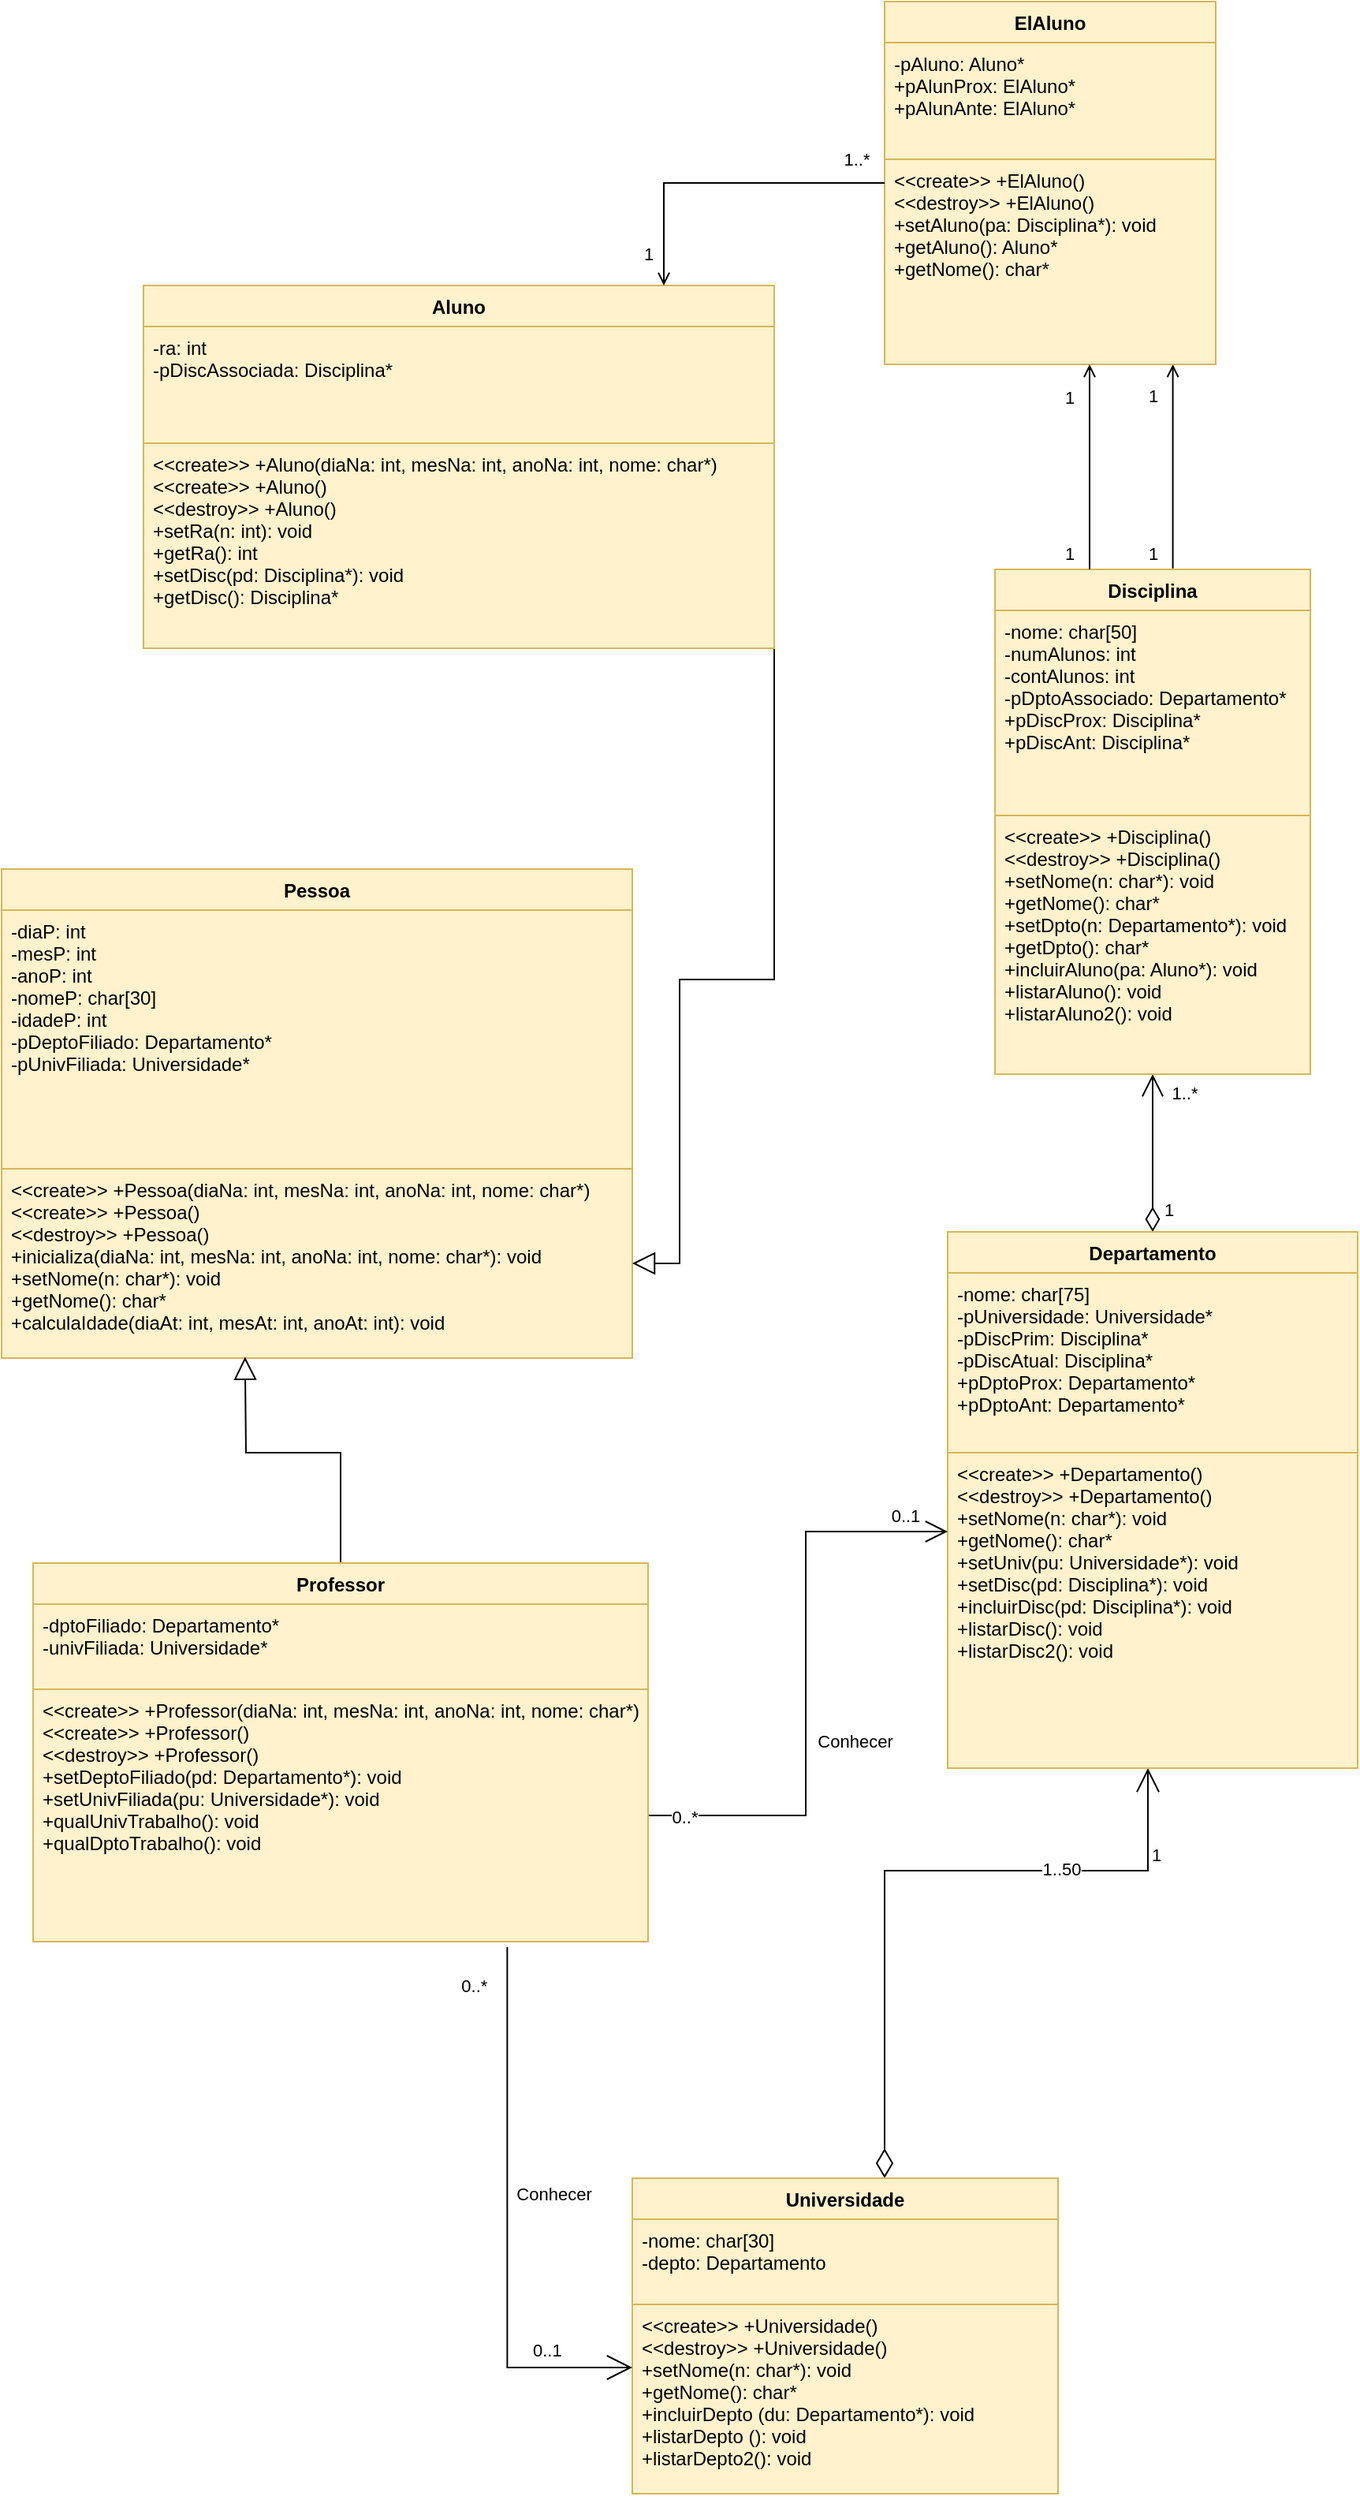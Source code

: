 <mxfile version="14.6.13" type="device"><diagram id="qYMafPItGjKfrApLNsQe" name="Page-1"><mxGraphModel dx="599" dy="348" grid="1" gridSize="10" guides="1" tooltips="1" connect="1" arrows="1" fold="1" page="1" pageScale="1" pageWidth="4000" pageHeight="3000" math="0" shadow="0"><root><mxCell id="0"/><mxCell id="1" parent="0"/><mxCell id="BhFZewp3l8CSvN8DeuE0-1" value="Pessoa" style="swimlane;fontStyle=1;align=center;verticalAlign=top;childLayout=stackLayout;horizontal=1;startSize=26;horizontalStack=0;resizeParent=1;resizeParentMax=0;resizeLast=0;collapsible=1;marginBottom=0;rounded=0;fillColor=#fff2cc;strokeColor=#d6b656;" parent="1" vertex="1"><mxGeometry x="1000" y="790" width="400" height="310" as="geometry"><mxRectangle x="300" y="220" width="70" height="26" as="alternateBounds"/></mxGeometry></mxCell><mxCell id="BhFZewp3l8CSvN8DeuE0-2" value="-diaP: int&#10;-mesP: int&#10;-anoP: int&#10;-nomeP: char[30]&#10;-idadeP: int&#10;-pDeptoFiliado: Departamento*&#10;-pUnivFiliada: Universidade* " style="text;strokeColor=#d6b656;fillColor=#fff2cc;align=left;verticalAlign=top;spacingLeft=4;spacingRight=4;overflow=hidden;rotatable=0;points=[[0,0.5],[1,0.5]];portConstraint=eastwest;" parent="BhFZewp3l8CSvN8DeuE0-1" vertex="1"><mxGeometry y="26" width="400" height="164" as="geometry"/></mxCell><mxCell id="BhFZewp3l8CSvN8DeuE0-3" value="&lt;&lt;create&gt;&gt; +Pessoa(diaNa: int, mesNa: int, anoNa: int, nome: char*)&#10;&lt;&lt;create&gt;&gt; +Pessoa()&#10;&lt;&lt;destroy&gt;&gt; +Pessoa()&#10;+inicializa(diaNa: int, mesNa: int, anoNa: int, nome: char*): void&#10;+setNome(n: char*): void&#10;+getNome(): char*&#10;+calculaIdade(diaAt: int, mesAt: int, anoAt: int): void&#10;&#10;" style="text;strokeColor=#d6b656;fillColor=#fff2cc;align=left;verticalAlign=top;spacingLeft=4;spacingRight=4;overflow=hidden;rotatable=0;points=[[0,0.5],[1,0.5]];portConstraint=eastwest;" parent="BhFZewp3l8CSvN8DeuE0-1" vertex="1"><mxGeometry y="190" width="400" height="120" as="geometry"/></mxCell><mxCell id="BhFZewp3l8CSvN8DeuE0-4" style="edgeStyle=orthogonalEdgeStyle;rounded=0;sketch=0;orthogonalLoop=1;jettySize=auto;html=1;fontSize=11;fontColor=#000000;startArrow=diamondThin;startFill=0;endArrow=open;endFill=0;strokeColor=#000000;strokeWidth=1;endSize=13;startSize=16;targetPerimeterSpacing=0;" parent="1" source="BhFZewp3l8CSvN8DeuE0-7" target="BhFZewp3l8CSvN8DeuE0-16" edge="1"><mxGeometry relative="1" as="geometry"><mxPoint x="1556" y="1580" as="sourcePoint"/><Array as="points"><mxPoint x="1560" y="1425"/><mxPoint x="1727" y="1425"/></Array><mxPoint x="1727" y="1191" as="targetPoint"/></mxGeometry></mxCell><mxCell id="BhFZewp3l8CSvN8DeuE0-5" value="1" style="edgeLabel;html=1;align=center;verticalAlign=middle;resizable=0;points=[];fontSize=11;fontColor=#000000;labelBackgroundColor=none;" parent="BhFZewp3l8CSvN8DeuE0-4" vertex="1" connectable="0"><mxGeometry x="-0.377" relative="1" as="geometry"><mxPoint x="-31" y="175" as="offset"/></mxGeometry></mxCell><mxCell id="BhFZewp3l8CSvN8DeuE0-6" value="1" style="edgeLabel;html=1;align=center;verticalAlign=middle;resizable=0;points=[];fontSize=11;fontColor=#000000;labelBackgroundColor=none;" parent="BhFZewp3l8CSvN8DeuE0-4" vertex="1" connectable="0"><mxGeometry x="0.687" y="1" relative="1" as="geometry"><mxPoint x="7" y="-9" as="offset"/></mxGeometry></mxCell><mxCell id="Qc7R3Tu9R6IJGRE7i9fK-4" value="1..50" style="edgeLabel;html=1;align=center;verticalAlign=middle;resizable=0;points=[];" parent="BhFZewp3l8CSvN8DeuE0-4" vertex="1" connectable="0"><mxGeometry x="0.508" y="1" relative="1" as="geometry"><mxPoint x="-15" as="offset"/></mxGeometry></mxCell><mxCell id="BhFZewp3l8CSvN8DeuE0-7" value="Universidade" style="swimlane;fontStyle=1;align=center;verticalAlign=top;childLayout=stackLayout;horizontal=1;startSize=26;horizontalStack=0;resizeParent=1;resizeParentMax=0;resizeLast=0;collapsible=1;marginBottom=0;rounded=0;fillColor=#fff2cc;strokeColor=#d6b656;allowArrows=1;" parent="1" vertex="1"><mxGeometry x="1400" y="1620" width="270" height="200" as="geometry"/></mxCell><mxCell id="BhFZewp3l8CSvN8DeuE0-8" value="-nome: char[30]&#10;-depto: Departamento" style="text;strokeColor=#d6b656;fillColor=#fff2cc;align=left;verticalAlign=top;spacingLeft=4;spacingRight=4;overflow=hidden;rotatable=0;points=[[0,0.5],[1,0.5]];portConstraint=eastwest;" parent="BhFZewp3l8CSvN8DeuE0-7" vertex="1"><mxGeometry y="26" width="270" height="54" as="geometry"/></mxCell><mxCell id="BhFZewp3l8CSvN8DeuE0-10" value="&lt;&lt;create&gt;&gt; +Universidade()&#10;&lt;&lt;destroy&gt;&gt; +Universidade()&#10;+setNome(n: char*): void&#10;+getNome(): char*&#10;+incluirDepto (du: Departamento*): void&#10;+listarDepto (): void&#10;+listarDepto2(): void" style="text;strokeColor=#d6b656;fillColor=#fff2cc;align=left;verticalAlign=top;spacingLeft=4;spacingRight=4;overflow=hidden;rotatable=0;points=[[0,0.5],[1,0.5]];portConstraint=eastwest;" parent="BhFZewp3l8CSvN8DeuE0-7" vertex="1"><mxGeometry y="80" width="270" height="120" as="geometry"/></mxCell><mxCell id="BhFZewp3l8CSvN8DeuE0-11" value="0..1" style="endArrow=none;html=1;endSize=12;startArrow=open;startSize=14;startFill=0;align=left;verticalAlign=bottom;fontColor=#000000;strokeWidth=1;sketch=0;fixDash=0;editable=1;perimeterSpacing=0;deletable=1;endFill=0;fontSize=11;labelBorderColor=none;rounded=0;jumpStyle=none;anchorPointDirection=1;bendable=0;movable=1;jumpSize=7;edgeStyle=orthogonalEdgeStyle;entryX=0.771;entryY=1.022;entryDx=0;entryDy=0;entryPerimeter=0;" parent="1" source="BhFZewp3l8CSvN8DeuE0-10" target="BhFZewp3l8CSvN8DeuE0-23" edge="1"><mxGeometry x="-0.621" y="-2" relative="1" as="geometry"><mxPoint x="1587" y="945" as="sourcePoint"/><mxPoint x="1470" y="980" as="targetPoint"/><mxPoint as="offset"/><Array as="points"><mxPoint x="1321" y="1740"/></Array></mxGeometry></mxCell><mxCell id="BhFZewp3l8CSvN8DeuE0-12" value="0..*" style="edgeLabel;align=center;verticalAlign=middle;resizable=0;points=[];fontSize=11;fontColor=#000000;labelBackgroundColor=none;" parent="BhFZewp3l8CSvN8DeuE0-11" vertex="1" connectable="0"><mxGeometry x="0.644" relative="1" as="geometry"><mxPoint x="-21" y="-38" as="offset"/></mxGeometry></mxCell><mxCell id="BhFZewp3l8CSvN8DeuE0-13" value="Conhecer" style="edgeLabel;html=1;align=center;verticalAlign=middle;resizable=0;points=[];fontSize=11;fontColor=#000000;labelBackgroundColor=none;" parent="BhFZewp3l8CSvN8DeuE0-11" vertex="1" connectable="0"><mxGeometry x="0.158" y="3" relative="1" as="geometry"><mxPoint x="32" y="10" as="offset"/></mxGeometry></mxCell><mxCell id="rYeUWZpPG_Im6C7Gu2cG-5" style="edgeStyle=orthogonalEdgeStyle;rounded=0;orthogonalLoop=1;jettySize=auto;html=1;endSize=12;endArrow=open;endFill=0;startArrow=diamondThin;startFill=0;startSize=13;" parent="1" source="BhFZewp3l8CSvN8DeuE0-14" target="rYeUWZpPG_Im6C7Gu2cG-3" edge="1"><mxGeometry relative="1" as="geometry"><Array as="points"><mxPoint x="1730" y="960"/><mxPoint x="1730" y="960"/></Array></mxGeometry></mxCell><mxCell id="rYeUWZpPG_Im6C7Gu2cG-6" value="1" style="edgeLabel;html=1;align=center;verticalAlign=middle;resizable=0;points=[];" parent="rYeUWZpPG_Im6C7Gu2cG-5" vertex="1" connectable="0"><mxGeometry x="-0.714" y="1" relative="1" as="geometry"><mxPoint x="11" as="offset"/></mxGeometry></mxCell><mxCell id="rYeUWZpPG_Im6C7Gu2cG-7" value="1..*" style="edgeLabel;html=1;align=center;verticalAlign=middle;resizable=0;points=[];" parent="rYeUWZpPG_Im6C7Gu2cG-5" vertex="1" connectable="0"><mxGeometry x="0.771" y="-1" relative="1" as="geometry"><mxPoint x="19" as="offset"/></mxGeometry></mxCell><mxCell id="BhFZewp3l8CSvN8DeuE0-14" value="Departamento" style="swimlane;fontStyle=1;align=center;verticalAlign=top;childLayout=stackLayout;horizontal=1;startSize=26;horizontalStack=0;resizeParent=1;resizeParentMax=0;resizeLast=0;collapsible=1;marginBottom=0;rounded=0;fillColor=#fff2cc;strokeColor=#d6b656;" parent="1" vertex="1"><mxGeometry x="1600" y="1020" width="260" height="340" as="geometry"/></mxCell><mxCell id="BhFZewp3l8CSvN8DeuE0-15" value="-nome: char[75]&#10;-pUniversidade: Universidade*&#10;-pDiscPrim: Disciplina*&#10;-pDiscAtual: Disciplina*&#10;+pDptoProx: Departamento*&#10;+pDptoAnt: Departamento*" style="text;strokeColor=#d6b656;fillColor=#fff2cc;align=left;verticalAlign=top;spacingLeft=4;spacingRight=4;overflow=hidden;rotatable=0;points=[[0,0.5],[1,0.5]];portConstraint=eastwest;" parent="BhFZewp3l8CSvN8DeuE0-14" vertex="1"><mxGeometry y="26" width="260" height="114" as="geometry"/></mxCell><mxCell id="BhFZewp3l8CSvN8DeuE0-16" value="&lt;&lt;create&gt;&gt; +Departamento()&#10;&lt;&lt;destroy&gt;&gt; +Departamento()&#10;+setNome(n: char*): void&#10;+getNome(): char*&#10;+setUniv(pu: Universidade*): void&#10;+setDisc(pd: Disciplina*): void&#10;+incluirDisc(pd: Disciplina*): void&#10;+listarDisc(): void&#10;+listarDisc2(): void" style="text;strokeColor=#d6b656;fillColor=#fff2cc;align=left;verticalAlign=top;spacingLeft=4;spacingRight=4;overflow=hidden;rotatable=0;points=[[0,0.5],[1,0.5]];portConstraint=eastwest;" parent="BhFZewp3l8CSvN8DeuE0-14" vertex="1"><mxGeometry y="140" width="260" height="200" as="geometry"/></mxCell><mxCell id="BhFZewp3l8CSvN8DeuE0-17" value="" style="endArrow=open;endFill=1;endSize=12;html=1;fontSize=11;fontColor=#000000;strokeColor=#000000;strokeWidth=1;exitX=1;exitY=0.5;exitDx=0;exitDy=0;rounded=0;jumpStyle=none;jumpSize=6;edgeStyle=orthogonalEdgeStyle;" parent="1" source="BhFZewp3l8CSvN8DeuE0-23" target="BhFZewp3l8CSvN8DeuE0-16" edge="1"><mxGeometry width="160" relative="1" as="geometry"><mxPoint x="1440" y="1150" as="sourcePoint"/><mxPoint x="1600" y="1200" as="targetPoint"/><Array as="points"><mxPoint x="1510" y="1390"/><mxPoint x="1510" y="1210"/></Array></mxGeometry></mxCell><mxCell id="BhFZewp3l8CSvN8DeuE0-18" value="0..*" style="edgeLabel;html=1;align=center;verticalAlign=middle;resizable=0;points=[];fontSize=11;fontColor=#000000;" parent="BhFZewp3l8CSvN8DeuE0-17" vertex="1" connectable="0"><mxGeometry x="-0.96" y="-1" relative="1" as="geometry"><mxPoint x="15" as="offset"/></mxGeometry></mxCell><mxCell id="BhFZewp3l8CSvN8DeuE0-19" value="0..1" style="edgeLabel;html=1;align=center;verticalAlign=middle;resizable=0;points=[];fontSize=11;fontColor=#000000;" parent="BhFZewp3l8CSvN8DeuE0-17" vertex="1" connectable="0"><mxGeometry x="0.866" y="2" relative="1" as="geometry"><mxPoint x="-2" y="-8" as="offset"/></mxGeometry></mxCell><mxCell id="BhFZewp3l8CSvN8DeuE0-20" value="Conhecer" style="edgeLabel;html=1;align=center;verticalAlign=middle;resizable=0;points=[];fontSize=11;fontColor=#000000;" parent="BhFZewp3l8CSvN8DeuE0-17" vertex="1" connectable="0"><mxGeometry x="-0.159" y="-2" relative="1" as="geometry"><mxPoint x="29" y="8" as="offset"/></mxGeometry></mxCell><mxCell id="Qc7R3Tu9R6IJGRE7i9fK-1" style="edgeStyle=orthogonalEdgeStyle;rounded=0;orthogonalLoop=1;jettySize=auto;html=1;exitX=0.5;exitY=0;exitDx=0;exitDy=0;entryX=0.386;entryY=0.994;entryDx=0;entryDy=0;entryPerimeter=0;endArrow=block;endFill=0;endSize=12;" parent="1" source="BhFZewp3l8CSvN8DeuE0-21" target="BhFZewp3l8CSvN8DeuE0-3" edge="1"><mxGeometry relative="1" as="geometry"><Array as="points"><mxPoint x="1155" y="1160"/><mxPoint x="1154" y="1160"/><mxPoint x="1154" y="1109"/></Array></mxGeometry></mxCell><mxCell id="BhFZewp3l8CSvN8DeuE0-21" value="Professor" style="swimlane;fontStyle=1;align=center;verticalAlign=top;childLayout=stackLayout;horizontal=1;startSize=26;horizontalStack=0;resizeParent=1;resizeParentMax=0;resizeLast=0;collapsible=1;marginBottom=0;rounded=0;fillColor=#fff2cc;strokeColor=#d6b656;" parent="1" vertex="1"><mxGeometry x="1020" y="1230" width="390" height="240" as="geometry"/></mxCell><mxCell id="BhFZewp3l8CSvN8DeuE0-22" value="-dptoFiliado: Departamento*&#10;-univFiliada: Universidade*" style="text;strokeColor=#d6b656;fillColor=#fff2cc;align=left;verticalAlign=top;spacingLeft=4;spacingRight=4;overflow=hidden;rotatable=0;points=[[0,0.5],[1,0.5]];portConstraint=eastwest;" parent="BhFZewp3l8CSvN8DeuE0-21" vertex="1"><mxGeometry y="26" width="390" height="54" as="geometry"/></mxCell><mxCell id="BhFZewp3l8CSvN8DeuE0-23" value="&lt;&lt;create&gt;&gt; +Professor(diaNa: int, mesNa: int, anoNa: int, nome: char*)&#10;&lt;&lt;create&gt;&gt; +Professor()&#10;&lt;&lt;destroy&gt;&gt; +Professor()&#10;+setDeptoFiliado(pd: Departamento*): void&#10;+setUnivFiliada(pu: Universidade*): void&#10;+qualUnivTrabalho(): void&#10;+qualDptoTrabalho(): void" style="text;strokeColor=#d6b656;fillColor=#fff2cc;align=left;verticalAlign=top;spacingLeft=4;spacingRight=4;overflow=hidden;rotatable=0;points=[[0,0.5],[1,0.5]];portConstraint=eastwest;" parent="BhFZewp3l8CSvN8DeuE0-21" vertex="1"><mxGeometry y="80" width="390" height="160" as="geometry"/></mxCell><mxCell id="Qc7R3Tu9R6IJGRE7i9fK-2" style="edgeStyle=orthogonalEdgeStyle;rounded=0;orthogonalLoop=1;jettySize=auto;html=1;endArrow=block;endFill=0;endSize=12;" parent="1" source="BhFZewp3l8CSvN8DeuE0-24" target="BhFZewp3l8CSvN8DeuE0-3" edge="1"><mxGeometry relative="1" as="geometry"><Array as="points"><mxPoint x="1490" y="860"/><mxPoint x="1430" y="860"/><mxPoint x="1430" y="1040"/></Array></mxGeometry></mxCell><mxCell id="ujg5TLS2-64ybFGA0JGn-1" style="edgeStyle=orthogonalEdgeStyle;rounded=0;orthogonalLoop=1;jettySize=auto;html=1;entryX=0.564;entryY=-0.002;entryDx=0;entryDy=0;entryPerimeter=0;endArrow=none;endFill=0;startArrow=open;startFill=0;" parent="1" source="RPtV643wRq2RipiwMllR-3" target="rYeUWZpPG_Im6C7Gu2cG-1" edge="1"><mxGeometry relative="1" as="geometry"><Array as="points"><mxPoint x="1743" y="535"/></Array></mxGeometry></mxCell><mxCell id="ujg5TLS2-64ybFGA0JGn-2" value="1" style="edgeLabel;html=1;align=center;verticalAlign=middle;resizable=0;points=[];" parent="ujg5TLS2-64ybFGA0JGn-1" vertex="1" connectable="0"><mxGeometry x="-0.888" y="1" relative="1" as="geometry"><mxPoint x="-14" y="13" as="offset"/></mxGeometry></mxCell><mxCell id="ujg5TLS2-64ybFGA0JGn-3" value="1" style="edgeLabel;html=1;align=center;verticalAlign=middle;resizable=0;points=[];" parent="ujg5TLS2-64ybFGA0JGn-1" vertex="1" connectable="0"><mxGeometry x="0.94" y="-1" relative="1" as="geometry"><mxPoint x="-12" y="-6" as="offset"/></mxGeometry></mxCell><mxCell id="BhFZewp3l8CSvN8DeuE0-24" value="Aluno" style="swimlane;fontStyle=1;align=center;verticalAlign=top;childLayout=stackLayout;horizontal=1;startSize=26;horizontalStack=0;resizeParent=1;resizeParentMax=0;resizeLast=0;collapsible=1;marginBottom=0;rounded=0;fillColor=#fff2cc;strokeColor=#d6b656;" parent="1" vertex="1"><mxGeometry x="1090" y="420" width="400" height="230" as="geometry"/></mxCell><mxCell id="BhFZewp3l8CSvN8DeuE0-25" value="-ra: int&#10;-pDiscAssociada: Disciplina*&#10;" style="text;strokeColor=#d6b656;fillColor=#fff2cc;align=left;verticalAlign=top;spacingLeft=4;spacingRight=4;overflow=hidden;rotatable=0;points=[[0,0.5],[1,0.5]];portConstraint=eastwest;" parent="BhFZewp3l8CSvN8DeuE0-24" vertex="1"><mxGeometry y="26" width="400" height="74" as="geometry"/></mxCell><mxCell id="BhFZewp3l8CSvN8DeuE0-26" value="&lt;&lt;create&gt;&gt; +Aluno(diaNa: int, mesNa: int, anoNa: int, nome: char*)&#10;&lt;&lt;create&gt;&gt; +Aluno()&#10;&lt;&lt;destroy&gt;&gt; +Aluno()&#10;+setRa(n: int): void&#10;+getRa(): int&#10;+setDisc(pd: Disciplina*): void&#10;+getDisc(): Disciplina*" style="text;strokeColor=#d6b656;fillColor=#fff2cc;align=left;verticalAlign=top;spacingLeft=4;spacingRight=4;overflow=hidden;rotatable=0;points=[[0,0.5],[1,0.5]];portConstraint=eastwest;" parent="BhFZewp3l8CSvN8DeuE0-24" vertex="1"><mxGeometry y="100" width="400" height="130" as="geometry"/></mxCell><mxCell id="rYeUWZpPG_Im6C7Gu2cG-1" value="Disciplina" style="swimlane;fontStyle=1;align=center;verticalAlign=top;childLayout=stackLayout;horizontal=1;startSize=26;horizontalStack=0;resizeParent=1;resizeParentMax=0;resizeLast=0;collapsible=1;marginBottom=0;rounded=0;fillColor=#fff2cc;strokeColor=#d6b656;" parent="1" vertex="1"><mxGeometry x="1630" y="600" width="200" height="320" as="geometry"/></mxCell><mxCell id="rYeUWZpPG_Im6C7Gu2cG-2" value="-nome: char[50]&#10;-numAlunos: int&#10;-contAlunos: int&#10;-pDptoAssociado: Departamento*&#10;+pDiscProx: Disciplina*&#10;+pDiscAnt: Disciplina*" style="text;strokeColor=#d6b656;fillColor=#fff2cc;align=left;verticalAlign=top;spacingLeft=4;spacingRight=4;overflow=hidden;rotatable=0;points=[[0,0.5],[1,0.5]];portConstraint=eastwest;" parent="rYeUWZpPG_Im6C7Gu2cG-1" vertex="1"><mxGeometry y="26" width="200" height="130" as="geometry"/></mxCell><mxCell id="rYeUWZpPG_Im6C7Gu2cG-3" value="&lt;&lt;create&gt;&gt; +Disciplina()&#10;&lt;&lt;destroy&gt;&gt; +Disciplina()&#10;+setNome(n: char*): void&#10;+getNome(): char*&#10;+setDpto(n: Departamento*): void&#10;+getDpto(): char*&#10;+incluirAluno(pa: Aluno*): void&#10;+listarAluno(): void&#10;+listarAluno2(): void" style="text;strokeColor=#d6b656;fillColor=#fff2cc;align=left;verticalAlign=top;spacingLeft=4;spacingRight=4;overflow=hidden;rotatable=0;points=[[0,0.5],[1,0.5]];portConstraint=eastwest;" parent="rYeUWZpPG_Im6C7Gu2cG-1" vertex="1"><mxGeometry y="156" width="200" height="164" as="geometry"/></mxCell><mxCell id="RPtV643wRq2RipiwMllR-1" value="ElAluno" style="swimlane;fontStyle=1;align=center;verticalAlign=top;childLayout=stackLayout;horizontal=1;startSize=26;horizontalStack=0;resizeParent=1;resizeParentMax=0;resizeLast=0;collapsible=1;marginBottom=0;rounded=0;fillColor=#fff2cc;strokeColor=#d6b656;" vertex="1" parent="1"><mxGeometry x="1560" y="240" width="210" height="230" as="geometry"/></mxCell><mxCell id="RPtV643wRq2RipiwMllR-2" value="-pAluno: Aluno*&#10;+pAlunProx: ElAluno*&#10;+pAlunAnte: ElAluno*&#10;" style="text;strokeColor=#d6b656;fillColor=#fff2cc;align=left;verticalAlign=top;spacingLeft=4;spacingRight=4;overflow=hidden;rotatable=0;points=[[0,0.5],[1,0.5]];portConstraint=eastwest;" vertex="1" parent="RPtV643wRq2RipiwMllR-1"><mxGeometry y="26" width="210" height="74" as="geometry"/></mxCell><mxCell id="RPtV643wRq2RipiwMllR-3" value="&lt;&lt;create&gt;&gt; +ElAluno()&#10;&lt;&lt;destroy&gt;&gt; +ElAluno()&#10;+setAluno(pa: Disciplina*): void&#10;+getAluno(): Aluno*&#10;+getNome(): char*" style="text;strokeColor=#d6b656;fillColor=#fff2cc;align=left;verticalAlign=top;spacingLeft=4;spacingRight=4;overflow=hidden;rotatable=0;points=[[0,0.5],[1,0.5]];portConstraint=eastwest;" vertex="1" parent="RPtV643wRq2RipiwMllR-1"><mxGeometry y="100" width="210" height="130" as="geometry"/></mxCell><mxCell id="RPtV643wRq2RipiwMllR-4" style="edgeStyle=orthogonalEdgeStyle;rounded=0;orthogonalLoop=1;jettySize=auto;html=1;endArrow=none;endFill=0;startArrow=open;startFill=0;" edge="1" parent="1" source="RPtV643wRq2RipiwMllR-3" target="rYeUWZpPG_Im6C7Gu2cG-1"><mxGeometry relative="1" as="geometry"><Array as="points"><mxPoint x="1690" y="560"/><mxPoint x="1690" y="560"/></Array><mxPoint x="1680.0" y="470" as="sourcePoint"/><mxPoint x="1680.0" y="599.36" as="targetPoint"/></mxGeometry></mxCell><mxCell id="RPtV643wRq2RipiwMllR-5" value="1" style="edgeLabel;html=1;align=center;verticalAlign=middle;resizable=0;points=[];" vertex="1" connectable="0" parent="RPtV643wRq2RipiwMllR-4"><mxGeometry x="-0.888" y="1" relative="1" as="geometry"><mxPoint x="-14" y="13" as="offset"/></mxGeometry></mxCell><mxCell id="RPtV643wRq2RipiwMllR-6" value="1" style="edgeLabel;html=1;align=center;verticalAlign=middle;resizable=0;points=[];" vertex="1" connectable="0" parent="RPtV643wRq2RipiwMllR-4"><mxGeometry x="0.94" y="-1" relative="1" as="geometry"><mxPoint x="-12" y="-6" as="offset"/></mxGeometry></mxCell><mxCell id="RPtV643wRq2RipiwMllR-7" style="edgeStyle=orthogonalEdgeStyle;rounded=0;orthogonalLoop=1;jettySize=auto;html=1;endArrow=none;endFill=0;startArrow=open;startFill=0;" edge="1" parent="1" source="BhFZewp3l8CSvN8DeuE0-24" target="RPtV643wRq2RipiwMllR-1"><mxGeometry relative="1" as="geometry"><Array as="points"><mxPoint x="1420" y="355"/></Array><mxPoint x="1420" y="220" as="sourcePoint"/><mxPoint x="1420" y="350" as="targetPoint"/></mxGeometry></mxCell><mxCell id="RPtV643wRq2RipiwMllR-8" value="1" style="edgeLabel;html=1;align=center;verticalAlign=middle;resizable=0;points=[];" vertex="1" connectable="0" parent="RPtV643wRq2RipiwMllR-7"><mxGeometry x="-0.888" y="1" relative="1" as="geometry"><mxPoint x="-9" y="-9" as="offset"/></mxGeometry></mxCell><mxCell id="RPtV643wRq2RipiwMllR-9" value="1..*" style="edgeLabel;html=1;align=center;verticalAlign=middle;resizable=0;points=[];" vertex="1" connectable="0" parent="RPtV643wRq2RipiwMllR-7"><mxGeometry x="0.94" y="-1" relative="1" as="geometry"><mxPoint x="-12" y="-16" as="offset"/></mxGeometry></mxCell></root></mxGraphModel></diagram></mxfile>